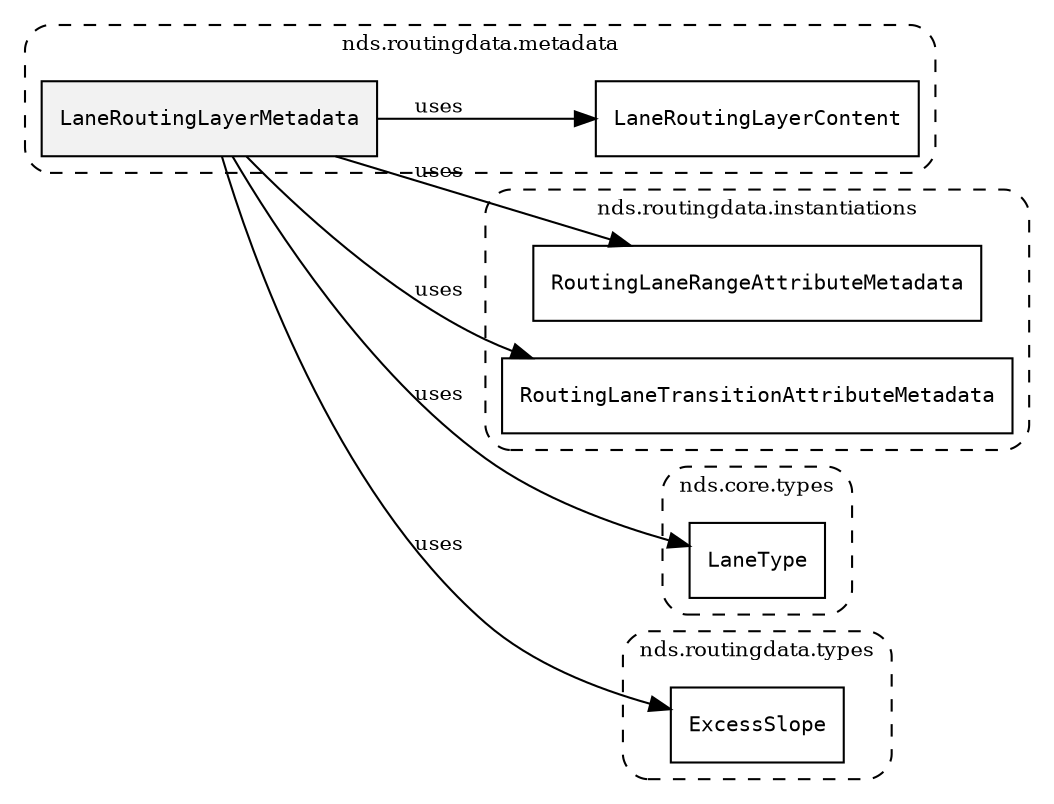 /**
 * This dot file creates symbol collaboration diagram for LaneRoutingLayerMetadata.
 */
digraph ZSERIO
{
    node [shape=box, fontsize=10];
    rankdir="LR";
    fontsize=10;
    tooltip="LaneRoutingLayerMetadata collaboration diagram";

    subgraph "cluster_nds.routingdata.metadata"
    {
        style="dashed, rounded";
        label="nds.routingdata.metadata";
        tooltip="Package nds.routingdata.metadata";
        href="../../../content/packages/nds.routingdata.metadata.html#Package-nds-routingdata-metadata";
        target="_parent";

        "LaneRoutingLayerMetadata" [style="filled", fillcolor="#0000000D", target="_parent", label=<<font face="monospace"><table align="center" border="0" cellspacing="0" cellpadding="0"><tr><td href="../../../content/packages/nds.routingdata.metadata.html#Structure-LaneRoutingLayerMetadata" title="Structure defined in nds.routingdata.metadata">LaneRoutingLayerMetadata</td></tr></table></font>>];
        "LaneRoutingLayerContent" [target="_parent", label=<<font face="monospace"><table align="center" border="0" cellspacing="0" cellpadding="0"><tr><td href="../../../content/packages/nds.routingdata.metadata.html#Bitmask-LaneRoutingLayerContent" title="Bitmask defined in nds.routingdata.metadata">LaneRoutingLayerContent</td></tr></table></font>>];
    }

    subgraph "cluster_nds.routingdata.instantiations"
    {
        style="dashed, rounded";
        label="nds.routingdata.instantiations";
        tooltip="Package nds.routingdata.instantiations";
        href="../../../content/packages/nds.routingdata.instantiations.html#Package-nds-routingdata-instantiations";
        target="_parent";

        "RoutingLaneRangeAttributeMetadata" [target="_parent", label=<<font face="monospace"><table align="center" border="0" cellspacing="0" cellpadding="0"><tr><td href="../../../content/packages/nds.routingdata.instantiations.html#InstantiateType-RoutingLaneRangeAttributeMetadata" title="InstantiateType defined in nds.routingdata.instantiations">RoutingLaneRangeAttributeMetadata</td></tr></table></font>>];
        "RoutingLaneTransitionAttributeMetadata" [target="_parent", label=<<font face="monospace"><table align="center" border="0" cellspacing="0" cellpadding="0"><tr><td href="../../../content/packages/nds.routingdata.instantiations.html#InstantiateType-RoutingLaneTransitionAttributeMetadata" title="InstantiateType defined in nds.routingdata.instantiations">RoutingLaneTransitionAttributeMetadata</td></tr></table></font>>];
    }

    subgraph "cluster_nds.core.types"
    {
        style="dashed, rounded";
        label="nds.core.types";
        tooltip="Package nds.core.types";
        href="../../../content/packages/nds.core.types.html#Package-nds-core-types";
        target="_parent";

        "LaneType" [target="_parent", label=<<font face="monospace"><table align="center" border="0" cellspacing="0" cellpadding="0"><tr><td href="../../../content/packages/nds.core.types.html#Structure-LaneType" title="Structure defined in nds.core.types">LaneType</td></tr></table></font>>];
    }

    subgraph "cluster_nds.routingdata.types"
    {
        style="dashed, rounded";
        label="nds.routingdata.types";
        tooltip="Package nds.routingdata.types";
        href="../../../content/packages/nds.routingdata.types.html#Package-nds-routingdata-types";
        target="_parent";

        "ExcessSlope" [target="_parent", label=<<font face="monospace"><table align="center" border="0" cellspacing="0" cellpadding="0"><tr><td href="../../../content/packages/nds.routingdata.types.html#Subtype-ExcessSlope" title="Subtype defined in nds.routingdata.types">ExcessSlope</td></tr></table></font>>];
    }

    "LaneRoutingLayerMetadata" -> "LaneRoutingLayerContent" [label="uses", fontsize=10];
    "LaneRoutingLayerMetadata" -> "RoutingLaneRangeAttributeMetadata" [label="uses", fontsize=10];
    "LaneRoutingLayerMetadata" -> "RoutingLaneTransitionAttributeMetadata" [label="uses", fontsize=10];
    "LaneRoutingLayerMetadata" -> "LaneType" [label="uses", fontsize=10];
    "LaneRoutingLayerMetadata" -> "ExcessSlope" [label="uses", fontsize=10];
}
